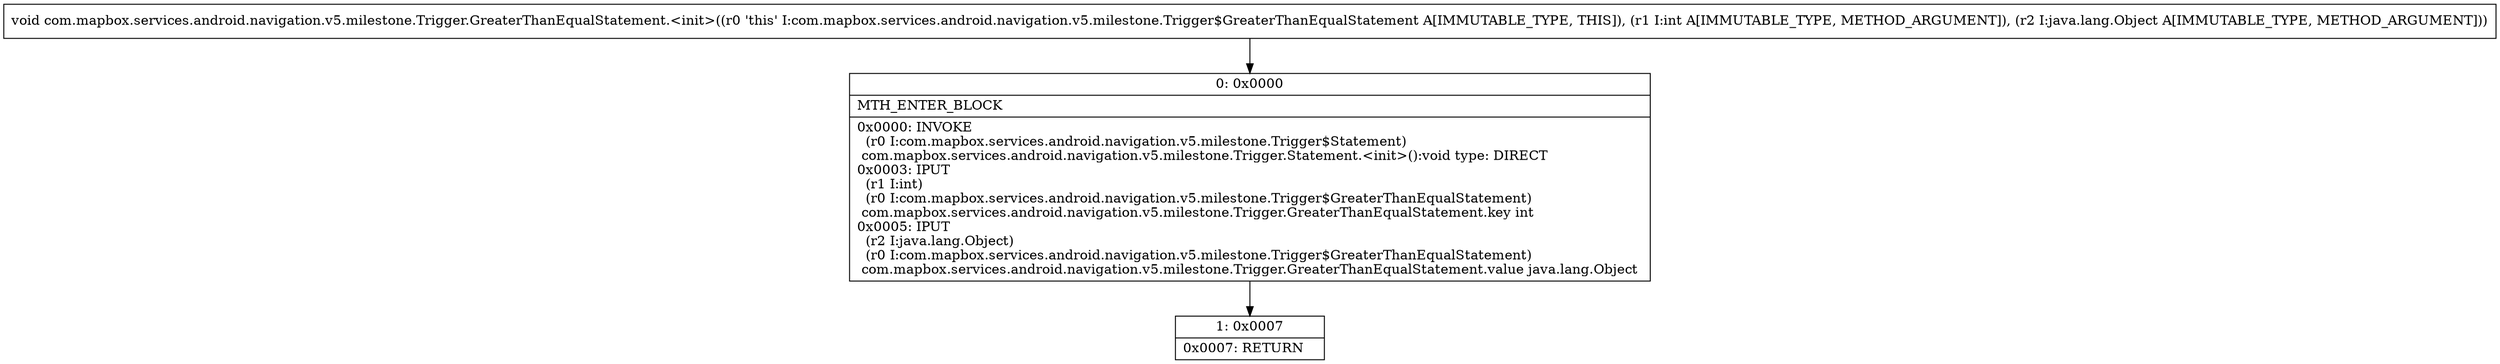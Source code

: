 digraph "CFG forcom.mapbox.services.android.navigation.v5.milestone.Trigger.GreaterThanEqualStatement.\<init\>(ILjava\/lang\/Object;)V" {
Node_0 [shape=record,label="{0\:\ 0x0000|MTH_ENTER_BLOCK\l|0x0000: INVOKE  \l  (r0 I:com.mapbox.services.android.navigation.v5.milestone.Trigger$Statement)\l com.mapbox.services.android.navigation.v5.milestone.Trigger.Statement.\<init\>():void type: DIRECT \l0x0003: IPUT  \l  (r1 I:int)\l  (r0 I:com.mapbox.services.android.navigation.v5.milestone.Trigger$GreaterThanEqualStatement)\l com.mapbox.services.android.navigation.v5.milestone.Trigger.GreaterThanEqualStatement.key int \l0x0005: IPUT  \l  (r2 I:java.lang.Object)\l  (r0 I:com.mapbox.services.android.navigation.v5.milestone.Trigger$GreaterThanEqualStatement)\l com.mapbox.services.android.navigation.v5.milestone.Trigger.GreaterThanEqualStatement.value java.lang.Object \l}"];
Node_1 [shape=record,label="{1\:\ 0x0007|0x0007: RETURN   \l}"];
MethodNode[shape=record,label="{void com.mapbox.services.android.navigation.v5.milestone.Trigger.GreaterThanEqualStatement.\<init\>((r0 'this' I:com.mapbox.services.android.navigation.v5.milestone.Trigger$GreaterThanEqualStatement A[IMMUTABLE_TYPE, THIS]), (r1 I:int A[IMMUTABLE_TYPE, METHOD_ARGUMENT]), (r2 I:java.lang.Object A[IMMUTABLE_TYPE, METHOD_ARGUMENT])) }"];
MethodNode -> Node_0;
Node_0 -> Node_1;
}


